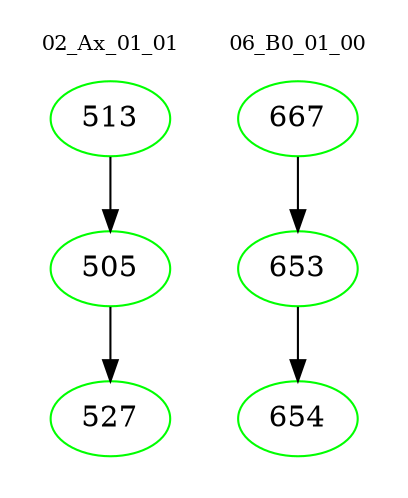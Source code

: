 digraph{
subgraph cluster_0 {
color = white
label = "02_Ax_01_01";
fontsize=10;
T0_513 [label="513", color="green"]
T0_513 -> T0_505 [color="black"]
T0_505 [label="505", color="green"]
T0_505 -> T0_527 [color="black"]
T0_527 [label="527", color="green"]
}
subgraph cluster_1 {
color = white
label = "06_B0_01_00";
fontsize=10;
T1_667 [label="667", color="green"]
T1_667 -> T1_653 [color="black"]
T1_653 [label="653", color="green"]
T1_653 -> T1_654 [color="black"]
T1_654 [label="654", color="green"]
}
}
